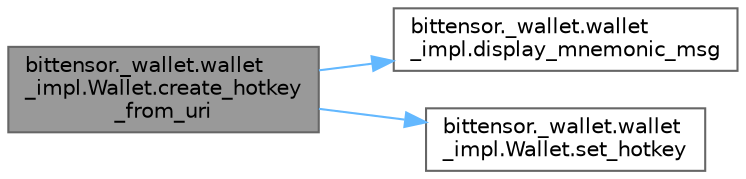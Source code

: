 digraph "bittensor._wallet.wallet_impl.Wallet.create_hotkey_from_uri"
{
 // LATEX_PDF_SIZE
  bgcolor="transparent";
  edge [fontname=Helvetica,fontsize=10,labelfontname=Helvetica,labelfontsize=10];
  node [fontname=Helvetica,fontsize=10,shape=box,height=0.2,width=0.4];
  rankdir="LR";
  Node1 [label="bittensor._wallet.wallet\l_impl.Wallet.create_hotkey\l_from_uri",height=0.2,width=0.4,color="gray40", fillcolor="grey60", style="filled", fontcolor="black",tooltip=" "];
  Node1 -> Node2 [color="steelblue1",style="solid"];
  Node2 [label="bittensor._wallet.wallet\l_impl.display_mnemonic_msg",height=0.2,width=0.4,color="grey40", fillcolor="white", style="filled",URL="$namespacebittensor_1_1__wallet_1_1wallet__impl.html#aa2d8330744b6047752e501baf54b9c7e",tooltip=" "];
  Node1 -> Node3 [color="steelblue1",style="solid"];
  Node3 [label="bittensor._wallet.wallet\l_impl.Wallet.set_hotkey",height=0.2,width=0.4,color="grey40", fillcolor="white", style="filled",URL="$classbittensor_1_1__wallet_1_1wallet__impl_1_1_wallet.html#a0da33a367dd58b3c190e2e5cd4c48a86",tooltip=" "];
}
